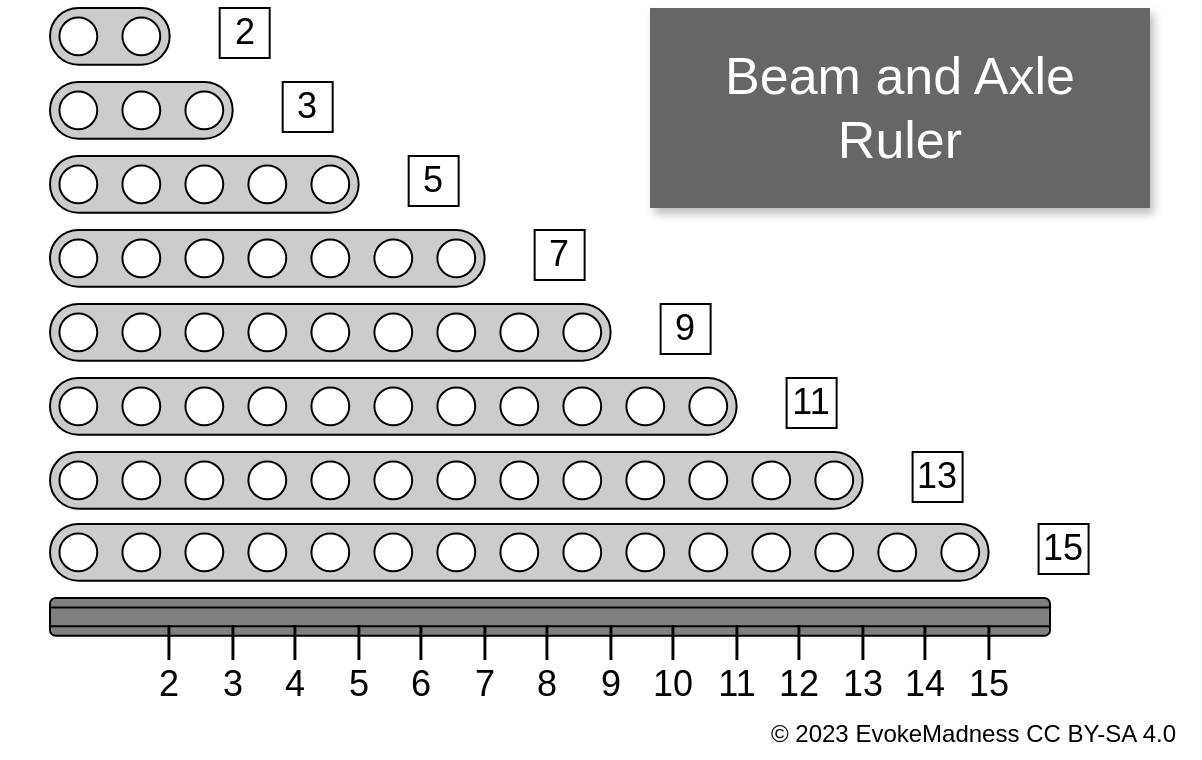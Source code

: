 <mxfile version="24.7.5">
  <diagram name="Page-1" id="voI8EBtMX3CbzOLf6dfp">
    <mxGraphModel dx="1018" dy="759" grid="0" gridSize="25" guides="1" tooltips="1" connect="1" arrows="1" fold="1" page="1" pageScale="1" pageWidth="600" pageHeight="400" math="0" shadow="0">
      <root>
        <mxCell id="0" />
        <mxCell id="1" parent="0" />
        <mxCell id="aKW-pcGmiRxut2tbiqx5-150" value="" style="rounded=0;whiteSpace=wrap;html=1;strokeColor=none;fillColor=#666666;fontColor=#ffffff;glass=0;shadow=1;" parent="1" vertex="1">
          <mxGeometry x="325" y="25" width="250" height="100" as="geometry" />
        </mxCell>
        <mxCell id="aKW-pcGmiRxut2tbiqx5-103" value="" style="group" parent="1" vertex="1" connectable="0">
          <mxGeometry x="25" y="25" width="59.842" height="28.346" as="geometry" />
        </mxCell>
        <mxCell id="aKW-pcGmiRxut2tbiqx5-1" value="" style="rounded=1;whiteSpace=wrap;html=1;arcSize=50;fillColor=#CCCCCC;" parent="aKW-pcGmiRxut2tbiqx5-103" vertex="1">
          <mxGeometry width="59.842" height="28.346" as="geometry" />
        </mxCell>
        <mxCell id="aKW-pcGmiRxut2tbiqx5-2" value="" style="ellipse;whiteSpace=wrap;html=1;aspect=fixed;" parent="aKW-pcGmiRxut2tbiqx5-103" vertex="1">
          <mxGeometry x="4.72" y="4.72" width="18.9" height="18.898" as="geometry" />
        </mxCell>
        <mxCell id="aKW-pcGmiRxut2tbiqx5-3" value="" style="ellipse;whiteSpace=wrap;html=1;aspect=fixed;" parent="aKW-pcGmiRxut2tbiqx5-103" vertex="1">
          <mxGeometry x="36.22" y="4.72" width="18.9" height="18.898" as="geometry" />
        </mxCell>
        <mxCell id="aKW-pcGmiRxut2tbiqx5-104" value="" style="group" parent="1" vertex="1" connectable="0">
          <mxGeometry x="25" y="62" width="91.338" height="28.346" as="geometry" />
        </mxCell>
        <mxCell id="aKW-pcGmiRxut2tbiqx5-4" value="" style="rounded=1;whiteSpace=wrap;html=1;arcSize=50;fillColor=#CCCCCC;" parent="aKW-pcGmiRxut2tbiqx5-104" vertex="1">
          <mxGeometry width="91.338" height="28.346" as="geometry" />
        </mxCell>
        <mxCell id="aKW-pcGmiRxut2tbiqx5-13" value="" style="ellipse;whiteSpace=wrap;html=1;aspect=fixed;" parent="aKW-pcGmiRxut2tbiqx5-104" vertex="1">
          <mxGeometry x="4.72" y="4.72" width="18.9" height="18.898" as="geometry" />
        </mxCell>
        <mxCell id="aKW-pcGmiRxut2tbiqx5-14" value="" style="ellipse;whiteSpace=wrap;html=1;aspect=fixed;" parent="aKW-pcGmiRxut2tbiqx5-104" vertex="1">
          <mxGeometry x="36.22" y="4.72" width="18.9" height="18.898" as="geometry" />
        </mxCell>
        <mxCell id="aKW-pcGmiRxut2tbiqx5-16" value="" style="ellipse;whiteSpace=wrap;html=1;aspect=fixed;" parent="aKW-pcGmiRxut2tbiqx5-104" vertex="1">
          <mxGeometry x="67.72" y="4.72" width="18.9" height="18.898" as="geometry" />
        </mxCell>
        <mxCell id="aKW-pcGmiRxut2tbiqx5-105" value="" style="group" parent="1" vertex="1" connectable="0">
          <mxGeometry x="25" y="99" width="154.33" height="28.346" as="geometry" />
        </mxCell>
        <mxCell id="aKW-pcGmiRxut2tbiqx5-5" value="" style="rounded=1;whiteSpace=wrap;html=1;arcSize=50;fillColor=#CCCCCC;" parent="aKW-pcGmiRxut2tbiqx5-105" vertex="1">
          <mxGeometry width="154.33" height="28.346" as="geometry" />
        </mxCell>
        <mxCell id="aKW-pcGmiRxut2tbiqx5-18" value="" style="ellipse;whiteSpace=wrap;html=1;aspect=fixed;" parent="aKW-pcGmiRxut2tbiqx5-105" vertex="1">
          <mxGeometry x="4.72" y="4.72" width="18.9" height="18.898" as="geometry" />
        </mxCell>
        <mxCell id="aKW-pcGmiRxut2tbiqx5-19" value="" style="ellipse;whiteSpace=wrap;html=1;aspect=fixed;" parent="aKW-pcGmiRxut2tbiqx5-105" vertex="1">
          <mxGeometry x="36.22" y="4.72" width="18.9" height="18.898" as="geometry" />
        </mxCell>
        <mxCell id="aKW-pcGmiRxut2tbiqx5-20" value="" style="ellipse;whiteSpace=wrap;html=1;aspect=fixed;" parent="aKW-pcGmiRxut2tbiqx5-105" vertex="1">
          <mxGeometry x="67.72" y="4.72" width="18.9" height="18.898" as="geometry" />
        </mxCell>
        <mxCell id="aKW-pcGmiRxut2tbiqx5-21" value="" style="ellipse;whiteSpace=wrap;html=1;aspect=fixed;" parent="aKW-pcGmiRxut2tbiqx5-105" vertex="1">
          <mxGeometry x="99.21" y="4.72" width="18.9" height="18.898" as="geometry" />
        </mxCell>
        <mxCell id="aKW-pcGmiRxut2tbiqx5-22" value="" style="ellipse;whiteSpace=wrap;html=1;aspect=fixed;" parent="aKW-pcGmiRxut2tbiqx5-105" vertex="1">
          <mxGeometry x="130.71" y="4.72" width="18.9" height="18.898" as="geometry" />
        </mxCell>
        <mxCell id="aKW-pcGmiRxut2tbiqx5-106" value="" style="group" parent="1" vertex="1" connectable="0">
          <mxGeometry x="25" y="136" width="217.322" height="28.346" as="geometry" />
        </mxCell>
        <mxCell id="aKW-pcGmiRxut2tbiqx5-6" value="" style="rounded=1;whiteSpace=wrap;html=1;arcSize=50;fillColor=#CCCCCC;" parent="aKW-pcGmiRxut2tbiqx5-106" vertex="1">
          <mxGeometry width="217.322" height="28.346" as="geometry" />
        </mxCell>
        <mxCell id="aKW-pcGmiRxut2tbiqx5-23" value="" style="ellipse;whiteSpace=wrap;html=1;aspect=fixed;" parent="aKW-pcGmiRxut2tbiqx5-106" vertex="1">
          <mxGeometry x="4.72" y="4.72" width="18.9" height="18.898" as="geometry" />
        </mxCell>
        <mxCell id="aKW-pcGmiRxut2tbiqx5-24" value="" style="ellipse;whiteSpace=wrap;html=1;aspect=fixed;" parent="aKW-pcGmiRxut2tbiqx5-106" vertex="1">
          <mxGeometry x="36.22" y="4.72" width="18.9" height="18.898" as="geometry" />
        </mxCell>
        <mxCell id="aKW-pcGmiRxut2tbiqx5-25" value="" style="ellipse;whiteSpace=wrap;html=1;aspect=fixed;" parent="aKW-pcGmiRxut2tbiqx5-106" vertex="1">
          <mxGeometry x="67.72" y="4.72" width="18.9" height="18.898" as="geometry" />
        </mxCell>
        <mxCell id="aKW-pcGmiRxut2tbiqx5-26" value="" style="ellipse;whiteSpace=wrap;html=1;aspect=fixed;" parent="aKW-pcGmiRxut2tbiqx5-106" vertex="1">
          <mxGeometry x="99.21" y="4.72" width="18.9" height="18.898" as="geometry" />
        </mxCell>
        <mxCell id="aKW-pcGmiRxut2tbiqx5-27" value="" style="ellipse;whiteSpace=wrap;html=1;aspect=fixed;" parent="aKW-pcGmiRxut2tbiqx5-106" vertex="1">
          <mxGeometry x="130.71" y="4.72" width="18.9" height="18.898" as="geometry" />
        </mxCell>
        <mxCell id="aKW-pcGmiRxut2tbiqx5-28" value="" style="ellipse;whiteSpace=wrap;html=1;aspect=fixed;" parent="aKW-pcGmiRxut2tbiqx5-106" vertex="1">
          <mxGeometry x="162.2" y="4.72" width="18.9" height="18.898" as="geometry" />
        </mxCell>
        <mxCell id="aKW-pcGmiRxut2tbiqx5-29" value="" style="ellipse;whiteSpace=wrap;html=1;aspect=fixed;" parent="aKW-pcGmiRxut2tbiqx5-106" vertex="1">
          <mxGeometry x="193.7" y="4.72" width="18.9" height="18.898" as="geometry" />
        </mxCell>
        <mxCell id="aKW-pcGmiRxut2tbiqx5-107" value="" style="group" parent="1" vertex="1" connectable="0">
          <mxGeometry x="25" y="173" width="280.314" height="28.346" as="geometry" />
        </mxCell>
        <mxCell id="aKW-pcGmiRxut2tbiqx5-9" value="" style="rounded=1;whiteSpace=wrap;html=1;arcSize=50;fillColor=#CCCCCC;" parent="aKW-pcGmiRxut2tbiqx5-107" vertex="1">
          <mxGeometry width="280.314" height="28.346" as="geometry" />
        </mxCell>
        <mxCell id="aKW-pcGmiRxut2tbiqx5-30" value="" style="ellipse;whiteSpace=wrap;html=1;aspect=fixed;" parent="aKW-pcGmiRxut2tbiqx5-107" vertex="1">
          <mxGeometry x="4.72" y="4.72" width="18.9" height="18.898" as="geometry" />
        </mxCell>
        <mxCell id="aKW-pcGmiRxut2tbiqx5-31" value="" style="ellipse;whiteSpace=wrap;html=1;aspect=fixed;" parent="aKW-pcGmiRxut2tbiqx5-107" vertex="1">
          <mxGeometry x="36.22" y="4.72" width="18.9" height="18.898" as="geometry" />
        </mxCell>
        <mxCell id="aKW-pcGmiRxut2tbiqx5-32" value="" style="ellipse;whiteSpace=wrap;html=1;aspect=fixed;" parent="aKW-pcGmiRxut2tbiqx5-107" vertex="1">
          <mxGeometry x="67.72" y="4.72" width="18.9" height="18.898" as="geometry" />
        </mxCell>
        <mxCell id="aKW-pcGmiRxut2tbiqx5-33" value="" style="ellipse;whiteSpace=wrap;html=1;aspect=fixed;" parent="aKW-pcGmiRxut2tbiqx5-107" vertex="1">
          <mxGeometry x="99.21" y="4.72" width="18.9" height="18.898" as="geometry" />
        </mxCell>
        <mxCell id="aKW-pcGmiRxut2tbiqx5-34" value="" style="ellipse;whiteSpace=wrap;html=1;aspect=fixed;" parent="aKW-pcGmiRxut2tbiqx5-107" vertex="1">
          <mxGeometry x="130.71" y="4.72" width="18.9" height="18.898" as="geometry" />
        </mxCell>
        <mxCell id="aKW-pcGmiRxut2tbiqx5-35" value="" style="ellipse;whiteSpace=wrap;html=1;aspect=fixed;" parent="aKW-pcGmiRxut2tbiqx5-107" vertex="1">
          <mxGeometry x="162.2" y="4.72" width="18.9" height="18.898" as="geometry" />
        </mxCell>
        <mxCell id="aKW-pcGmiRxut2tbiqx5-36" value="" style="ellipse;whiteSpace=wrap;html=1;aspect=fixed;" parent="aKW-pcGmiRxut2tbiqx5-107" vertex="1">
          <mxGeometry x="193.7" y="4.72" width="18.9" height="18.898" as="geometry" />
        </mxCell>
        <mxCell id="aKW-pcGmiRxut2tbiqx5-37" value="" style="ellipse;whiteSpace=wrap;html=1;aspect=fixed;" parent="aKW-pcGmiRxut2tbiqx5-107" vertex="1">
          <mxGeometry x="225.2" y="4.72" width="18.9" height="18.898" as="geometry" />
        </mxCell>
        <mxCell id="aKW-pcGmiRxut2tbiqx5-38" value="" style="ellipse;whiteSpace=wrap;html=1;aspect=fixed;" parent="aKW-pcGmiRxut2tbiqx5-107" vertex="1">
          <mxGeometry x="256.692" y="4.72" width="18.9" height="18.898" as="geometry" />
        </mxCell>
        <mxCell id="aKW-pcGmiRxut2tbiqx5-108" value="" style="group" parent="1" vertex="1" connectable="0">
          <mxGeometry x="25" y="210" width="343.306" height="28.346" as="geometry" />
        </mxCell>
        <mxCell id="aKW-pcGmiRxut2tbiqx5-10" value="" style="rounded=1;whiteSpace=wrap;html=1;arcSize=50;fillColor=#CCCCCC;" parent="aKW-pcGmiRxut2tbiqx5-108" vertex="1">
          <mxGeometry width="343.306" height="28.346" as="geometry" />
        </mxCell>
        <mxCell id="aKW-pcGmiRxut2tbiqx5-64" value="" style="ellipse;whiteSpace=wrap;html=1;aspect=fixed;" parent="aKW-pcGmiRxut2tbiqx5-108" vertex="1">
          <mxGeometry x="4.72" y="4.72" width="18.9" height="18.898" as="geometry" />
        </mxCell>
        <mxCell id="aKW-pcGmiRxut2tbiqx5-65" value="" style="ellipse;whiteSpace=wrap;html=1;aspect=fixed;" parent="aKW-pcGmiRxut2tbiqx5-108" vertex="1">
          <mxGeometry x="36.22" y="4.72" width="18.9" height="18.898" as="geometry" />
        </mxCell>
        <mxCell id="aKW-pcGmiRxut2tbiqx5-66" value="" style="ellipse;whiteSpace=wrap;html=1;aspect=fixed;" parent="aKW-pcGmiRxut2tbiqx5-108" vertex="1">
          <mxGeometry x="67.72" y="4.72" width="18.9" height="18.898" as="geometry" />
        </mxCell>
        <mxCell id="aKW-pcGmiRxut2tbiqx5-67" value="" style="ellipse;whiteSpace=wrap;html=1;aspect=fixed;" parent="aKW-pcGmiRxut2tbiqx5-108" vertex="1">
          <mxGeometry x="99.21" y="4.72" width="18.9" height="18.898" as="geometry" />
        </mxCell>
        <mxCell id="aKW-pcGmiRxut2tbiqx5-68" value="" style="ellipse;whiteSpace=wrap;html=1;aspect=fixed;" parent="aKW-pcGmiRxut2tbiqx5-108" vertex="1">
          <mxGeometry x="130.71" y="4.72" width="18.9" height="18.898" as="geometry" />
        </mxCell>
        <mxCell id="aKW-pcGmiRxut2tbiqx5-69" value="" style="ellipse;whiteSpace=wrap;html=1;aspect=fixed;" parent="aKW-pcGmiRxut2tbiqx5-108" vertex="1">
          <mxGeometry x="162.2" y="4.72" width="18.9" height="18.898" as="geometry" />
        </mxCell>
        <mxCell id="aKW-pcGmiRxut2tbiqx5-70" value="" style="ellipse;whiteSpace=wrap;html=1;aspect=fixed;" parent="aKW-pcGmiRxut2tbiqx5-108" vertex="1">
          <mxGeometry x="193.7" y="4.72" width="18.9" height="18.898" as="geometry" />
        </mxCell>
        <mxCell id="aKW-pcGmiRxut2tbiqx5-71" value="" style="ellipse;whiteSpace=wrap;html=1;aspect=fixed;" parent="aKW-pcGmiRxut2tbiqx5-108" vertex="1">
          <mxGeometry x="225.2" y="4.72" width="18.9" height="18.898" as="geometry" />
        </mxCell>
        <mxCell id="aKW-pcGmiRxut2tbiqx5-72" value="" style="ellipse;whiteSpace=wrap;html=1;aspect=fixed;" parent="aKW-pcGmiRxut2tbiqx5-108" vertex="1">
          <mxGeometry x="256.692" y="4.72" width="18.9" height="18.898" as="geometry" />
        </mxCell>
        <mxCell id="aKW-pcGmiRxut2tbiqx5-73" value="" style="ellipse;whiteSpace=wrap;html=1;aspect=fixed;" parent="aKW-pcGmiRxut2tbiqx5-108" vertex="1">
          <mxGeometry x="288.188" y="4.72" width="18.9" height="18.898" as="geometry" />
        </mxCell>
        <mxCell id="aKW-pcGmiRxut2tbiqx5-74" value="" style="ellipse;whiteSpace=wrap;html=1;aspect=fixed;" parent="aKW-pcGmiRxut2tbiqx5-108" vertex="1">
          <mxGeometry x="319.684" y="4.72" width="18.9" height="18.898" as="geometry" />
        </mxCell>
        <mxCell id="aKW-pcGmiRxut2tbiqx5-109" value="" style="group" parent="1" vertex="1" connectable="0">
          <mxGeometry x="25" y="247" width="406.298" height="28.346" as="geometry" />
        </mxCell>
        <mxCell id="aKW-pcGmiRxut2tbiqx5-11" value="" style="rounded=1;whiteSpace=wrap;html=1;arcSize=50;fillColor=#CCCCCC;" parent="aKW-pcGmiRxut2tbiqx5-109" vertex="1">
          <mxGeometry width="406.298" height="28.346" as="geometry" />
        </mxCell>
        <mxCell id="aKW-pcGmiRxut2tbiqx5-75" value="" style="ellipse;whiteSpace=wrap;html=1;aspect=fixed;" parent="aKW-pcGmiRxut2tbiqx5-109" vertex="1">
          <mxGeometry x="4.72" y="4.72" width="18.9" height="18.898" as="geometry" />
        </mxCell>
        <mxCell id="aKW-pcGmiRxut2tbiqx5-76" value="" style="ellipse;whiteSpace=wrap;html=1;aspect=fixed;" parent="aKW-pcGmiRxut2tbiqx5-109" vertex="1">
          <mxGeometry x="36.22" y="4.72" width="18.9" height="18.898" as="geometry" />
        </mxCell>
        <mxCell id="aKW-pcGmiRxut2tbiqx5-77" value="" style="ellipse;whiteSpace=wrap;html=1;aspect=fixed;" parent="aKW-pcGmiRxut2tbiqx5-109" vertex="1">
          <mxGeometry x="67.72" y="4.72" width="18.9" height="18.898" as="geometry" />
        </mxCell>
        <mxCell id="aKW-pcGmiRxut2tbiqx5-78" value="" style="ellipse;whiteSpace=wrap;html=1;aspect=fixed;" parent="aKW-pcGmiRxut2tbiqx5-109" vertex="1">
          <mxGeometry x="99.21" y="4.72" width="18.9" height="18.898" as="geometry" />
        </mxCell>
        <mxCell id="aKW-pcGmiRxut2tbiqx5-79" value="" style="ellipse;whiteSpace=wrap;html=1;aspect=fixed;" parent="aKW-pcGmiRxut2tbiqx5-109" vertex="1">
          <mxGeometry x="130.71" y="4.72" width="18.9" height="18.898" as="geometry" />
        </mxCell>
        <mxCell id="aKW-pcGmiRxut2tbiqx5-80" value="" style="ellipse;whiteSpace=wrap;html=1;aspect=fixed;" parent="aKW-pcGmiRxut2tbiqx5-109" vertex="1">
          <mxGeometry x="162.2" y="4.72" width="18.9" height="18.898" as="geometry" />
        </mxCell>
        <mxCell id="aKW-pcGmiRxut2tbiqx5-81" value="" style="ellipse;whiteSpace=wrap;html=1;aspect=fixed;" parent="aKW-pcGmiRxut2tbiqx5-109" vertex="1">
          <mxGeometry x="193.7" y="4.72" width="18.9" height="18.898" as="geometry" />
        </mxCell>
        <mxCell id="aKW-pcGmiRxut2tbiqx5-82" value="" style="ellipse;whiteSpace=wrap;html=1;aspect=fixed;" parent="aKW-pcGmiRxut2tbiqx5-109" vertex="1">
          <mxGeometry x="225.2" y="4.72" width="18.9" height="18.898" as="geometry" />
        </mxCell>
        <mxCell id="aKW-pcGmiRxut2tbiqx5-83" value="" style="ellipse;whiteSpace=wrap;html=1;aspect=fixed;" parent="aKW-pcGmiRxut2tbiqx5-109" vertex="1">
          <mxGeometry x="256.692" y="4.72" width="18.9" height="18.898" as="geometry" />
        </mxCell>
        <mxCell id="aKW-pcGmiRxut2tbiqx5-84" value="" style="ellipse;whiteSpace=wrap;html=1;aspect=fixed;" parent="aKW-pcGmiRxut2tbiqx5-109" vertex="1">
          <mxGeometry x="288.188" y="4.72" width="18.9" height="18.898" as="geometry" />
        </mxCell>
        <mxCell id="aKW-pcGmiRxut2tbiqx5-85" value="" style="ellipse;whiteSpace=wrap;html=1;aspect=fixed;" parent="aKW-pcGmiRxut2tbiqx5-109" vertex="1">
          <mxGeometry x="319.684" y="4.72" width="18.9" height="18.898" as="geometry" />
        </mxCell>
        <mxCell id="aKW-pcGmiRxut2tbiqx5-86" value="" style="ellipse;whiteSpace=wrap;html=1;aspect=fixed;" parent="aKW-pcGmiRxut2tbiqx5-109" vertex="1">
          <mxGeometry x="351.18" y="4.72" width="18.9" height="18.898" as="geometry" />
        </mxCell>
        <mxCell id="aKW-pcGmiRxut2tbiqx5-87" value="" style="ellipse;whiteSpace=wrap;html=1;aspect=fixed;" parent="aKW-pcGmiRxut2tbiqx5-109" vertex="1">
          <mxGeometry x="382.676" y="4.72" width="18.9" height="18.898" as="geometry" />
        </mxCell>
        <mxCell id="aKW-pcGmiRxut2tbiqx5-147" value="" style="group" parent="1" vertex="1" connectable="0">
          <mxGeometry x="25" y="283" width="469.29" height="28.346" as="geometry" />
        </mxCell>
        <mxCell id="aKW-pcGmiRxut2tbiqx5-12" value="" style="rounded=1;whiteSpace=wrap;html=1;arcSize=50;fillColor=#CCCCCC;" parent="aKW-pcGmiRxut2tbiqx5-147" vertex="1">
          <mxGeometry width="469.29" height="28.346" as="geometry" />
        </mxCell>
        <mxCell id="aKW-pcGmiRxut2tbiqx5-88" value="" style="ellipse;whiteSpace=wrap;html=1;aspect=fixed;" parent="aKW-pcGmiRxut2tbiqx5-147" vertex="1">
          <mxGeometry x="4.72" y="4.72" width="18.9" height="18.898" as="geometry" />
        </mxCell>
        <mxCell id="aKW-pcGmiRxut2tbiqx5-89" value="" style="ellipse;whiteSpace=wrap;html=1;aspect=fixed;" parent="aKW-pcGmiRxut2tbiqx5-147" vertex="1">
          <mxGeometry x="36.22" y="4.72" width="18.9" height="18.898" as="geometry" />
        </mxCell>
        <mxCell id="aKW-pcGmiRxut2tbiqx5-90" value="" style="ellipse;whiteSpace=wrap;html=1;aspect=fixed;" parent="aKW-pcGmiRxut2tbiqx5-147" vertex="1">
          <mxGeometry x="67.72" y="4.72" width="18.9" height="18.898" as="geometry" />
        </mxCell>
        <mxCell id="aKW-pcGmiRxut2tbiqx5-91" value="" style="ellipse;whiteSpace=wrap;html=1;aspect=fixed;" parent="aKW-pcGmiRxut2tbiqx5-147" vertex="1">
          <mxGeometry x="99.21" y="4.72" width="18.9" height="18.898" as="geometry" />
        </mxCell>
        <mxCell id="aKW-pcGmiRxut2tbiqx5-92" value="" style="ellipse;whiteSpace=wrap;html=1;aspect=fixed;" parent="aKW-pcGmiRxut2tbiqx5-147" vertex="1">
          <mxGeometry x="130.71" y="4.72" width="18.9" height="18.898" as="geometry" />
        </mxCell>
        <mxCell id="aKW-pcGmiRxut2tbiqx5-93" value="" style="ellipse;whiteSpace=wrap;html=1;aspect=fixed;" parent="aKW-pcGmiRxut2tbiqx5-147" vertex="1">
          <mxGeometry x="162.2" y="4.72" width="18.9" height="18.898" as="geometry" />
        </mxCell>
        <mxCell id="aKW-pcGmiRxut2tbiqx5-94" value="" style="ellipse;whiteSpace=wrap;html=1;aspect=fixed;" parent="aKW-pcGmiRxut2tbiqx5-147" vertex="1">
          <mxGeometry x="193.7" y="4.72" width="18.9" height="18.898" as="geometry" />
        </mxCell>
        <mxCell id="aKW-pcGmiRxut2tbiqx5-95" value="" style="ellipse;whiteSpace=wrap;html=1;aspect=fixed;" parent="aKW-pcGmiRxut2tbiqx5-147" vertex="1">
          <mxGeometry x="225.2" y="4.72" width="18.9" height="18.898" as="geometry" />
        </mxCell>
        <mxCell id="aKW-pcGmiRxut2tbiqx5-96" value="" style="ellipse;whiteSpace=wrap;html=1;aspect=fixed;" parent="aKW-pcGmiRxut2tbiqx5-147" vertex="1">
          <mxGeometry x="256.692" y="4.72" width="18.9" height="18.898" as="geometry" />
        </mxCell>
        <mxCell id="aKW-pcGmiRxut2tbiqx5-97" value="" style="ellipse;whiteSpace=wrap;html=1;aspect=fixed;" parent="aKW-pcGmiRxut2tbiqx5-147" vertex="1">
          <mxGeometry x="288.188" y="4.72" width="18.9" height="18.898" as="geometry" />
        </mxCell>
        <mxCell id="aKW-pcGmiRxut2tbiqx5-98" value="" style="ellipse;whiteSpace=wrap;html=1;aspect=fixed;" parent="aKW-pcGmiRxut2tbiqx5-147" vertex="1">
          <mxGeometry x="319.684" y="4.72" width="18.9" height="18.898" as="geometry" />
        </mxCell>
        <mxCell id="aKW-pcGmiRxut2tbiqx5-99" value="" style="ellipse;whiteSpace=wrap;html=1;aspect=fixed;" parent="aKW-pcGmiRxut2tbiqx5-147" vertex="1">
          <mxGeometry x="351.18" y="4.72" width="18.9" height="18.898" as="geometry" />
        </mxCell>
        <mxCell id="aKW-pcGmiRxut2tbiqx5-100" value="" style="ellipse;whiteSpace=wrap;html=1;aspect=fixed;" parent="aKW-pcGmiRxut2tbiqx5-147" vertex="1">
          <mxGeometry x="382.676" y="4.72" width="18.9" height="18.898" as="geometry" />
        </mxCell>
        <mxCell id="aKW-pcGmiRxut2tbiqx5-101" value="" style="ellipse;whiteSpace=wrap;html=1;aspect=fixed;" parent="aKW-pcGmiRxut2tbiqx5-147" vertex="1">
          <mxGeometry x="414.172" y="4.72" width="18.9" height="18.898" as="geometry" />
        </mxCell>
        <mxCell id="aKW-pcGmiRxut2tbiqx5-102" value="" style="ellipse;whiteSpace=wrap;html=1;aspect=fixed;" parent="aKW-pcGmiRxut2tbiqx5-147" vertex="1">
          <mxGeometry x="445.668" y="4.72" width="18.9" height="18.898" as="geometry" />
        </mxCell>
        <mxCell id="aKW-pcGmiRxut2tbiqx5-127" value="" style="rounded=1;whiteSpace=wrap;html=1;fillColor=#808080;" parent="1" vertex="1">
          <mxGeometry x="25" y="320" width="500" height="18.898" as="geometry" />
        </mxCell>
        <mxCell id="aKW-pcGmiRxut2tbiqx5-128" value="" style="endArrow=none;html=1;rounded=0;exitX=0;exitY=0.25;exitDx=0;exitDy=0;entryX=1;entryY=0.25;entryDx=0;entryDy=0;" parent="1" source="aKW-pcGmiRxut2tbiqx5-127" target="aKW-pcGmiRxut2tbiqx5-127" edge="1">
          <mxGeometry width="50" height="50" relative="1" as="geometry">
            <mxPoint x="50" y="370" as="sourcePoint" />
            <mxPoint x="100" y="320" as="targetPoint" />
          </mxGeometry>
        </mxCell>
        <mxCell id="aKW-pcGmiRxut2tbiqx5-129" value="" style="endArrow=none;html=1;rounded=0;exitX=0;exitY=0.75;exitDx=0;exitDy=0;entryX=1;entryY=0.75;entryDx=0;entryDy=0;" parent="1" source="aKW-pcGmiRxut2tbiqx5-127" target="aKW-pcGmiRxut2tbiqx5-127" edge="1">
          <mxGeometry width="50" height="50" relative="1" as="geometry">
            <mxPoint x="75" y="395" as="sourcePoint" />
            <mxPoint x="125" y="345" as="targetPoint" />
          </mxGeometry>
        </mxCell>
        <mxCell id="G_Jk63Ys78dCZPzWRWpQ-1" value="Text" parent="0" />
        <mxCell id="G_Jk63Ys78dCZPzWRWpQ-3" value="|&lt;br style=&quot;font-size: 18px;&quot;&gt;2" style="text;html=1;strokeColor=none;fillColor=none;align=center;verticalAlign=top;whiteSpace=wrap;rounded=0;spacingLeft=0;spacingBottom=0;fontSize=18;" parent="G_Jk63Ys78dCZPzWRWpQ-1" vertex="1">
          <mxGeometry x="72.17" y="323.9" width="25" height="25.197" as="geometry" />
        </mxCell>
        <mxCell id="G_Jk63Ys78dCZPzWRWpQ-4" value="|&lt;br style=&quot;font-size: 18px;&quot;&gt;15" style="text;html=1;strokeColor=none;fillColor=none;align=center;verticalAlign=top;whiteSpace=wrap;rounded=0;spacingLeft=0;spacingBottom=0;fontSize=18;" parent="G_Jk63Ys78dCZPzWRWpQ-1" vertex="1">
          <mxGeometry x="481.62" y="323.9" width="25" height="25.197" as="geometry" />
        </mxCell>
        <mxCell id="G_Jk63Ys78dCZPzWRWpQ-5" value="|&lt;br&gt;3" style="text;strokeColor=none;fillColor=none;align=center;verticalAlign=top;rounded=0;spacingLeft=0;spacingBottom=0;fontSize=18;whiteSpace=wrap;html=1;" parent="G_Jk63Ys78dCZPzWRWpQ-1" vertex="1">
          <mxGeometry x="103.67" y="323.9" width="25" height="25.197" as="geometry" />
        </mxCell>
        <mxCell id="G_Jk63Ys78dCZPzWRWpQ-6" value="|&lt;br&gt;4" style="text;strokeColor=none;fillColor=none;align=center;verticalAlign=top;rounded=0;spacingLeft=0;spacingBottom=0;fontSize=18;whiteSpace=wrap;html=1;" parent="G_Jk63Ys78dCZPzWRWpQ-1" vertex="1">
          <mxGeometry x="135.16" y="323.9" width="25" height="25.197" as="geometry" />
        </mxCell>
        <mxCell id="G_Jk63Ys78dCZPzWRWpQ-7" value="|&lt;br&gt;5" style="text;strokeColor=none;fillColor=none;align=center;verticalAlign=top;rounded=0;spacingLeft=0;spacingBottom=0;fontSize=18;whiteSpace=wrap;html=1;" parent="G_Jk63Ys78dCZPzWRWpQ-1" vertex="1">
          <mxGeometry x="166.66" y="323.9" width="25" height="25.197" as="geometry" />
        </mxCell>
        <mxCell id="G_Jk63Ys78dCZPzWRWpQ-8" value="|&lt;br&gt;6" style="text;strokeColor=none;fillColor=none;align=center;verticalAlign=top;rounded=0;spacingLeft=0;spacingBottom=0;fontSize=18;whiteSpace=wrap;html=1;" parent="G_Jk63Ys78dCZPzWRWpQ-1" vertex="1">
          <mxGeometry x="198.15" y="323.9" width="25" height="25.197" as="geometry" />
        </mxCell>
        <mxCell id="G_Jk63Ys78dCZPzWRWpQ-9" value="|&lt;br&gt;7" style="text;strokeColor=none;fillColor=none;align=center;verticalAlign=top;rounded=0;spacingLeft=0;spacingBottom=0;fontSize=18;whiteSpace=wrap;html=1;" parent="G_Jk63Ys78dCZPzWRWpQ-1" vertex="1">
          <mxGeometry x="229.65" y="323.9" width="25" height="25.197" as="geometry" />
        </mxCell>
        <mxCell id="G_Jk63Ys78dCZPzWRWpQ-10" value="|&lt;br&gt;8" style="text;strokeColor=none;fillColor=none;align=center;verticalAlign=top;rounded=0;spacingLeft=0;spacingBottom=0;fontSize=18;whiteSpace=wrap;html=1;" parent="G_Jk63Ys78dCZPzWRWpQ-1" vertex="1">
          <mxGeometry x="261.15" y="323.9" width="25" height="25.197" as="geometry" />
        </mxCell>
        <mxCell id="G_Jk63Ys78dCZPzWRWpQ-11" value="|&lt;br&gt;9" style="text;strokeColor=none;fillColor=none;align=center;verticalAlign=top;rounded=0;spacingLeft=0;spacingBottom=0;fontSize=18;whiteSpace=wrap;html=1;" parent="G_Jk63Ys78dCZPzWRWpQ-1" vertex="1">
          <mxGeometry x="292.64" y="323.9" width="25" height="25.197" as="geometry" />
        </mxCell>
        <mxCell id="G_Jk63Ys78dCZPzWRWpQ-12" value="|&lt;br&gt;10" style="text;strokeColor=none;fillColor=none;align=center;verticalAlign=top;rounded=0;spacingLeft=0;spacingBottom=0;fontSize=18;whiteSpace=wrap;html=1;" parent="G_Jk63Ys78dCZPzWRWpQ-1" vertex="1">
          <mxGeometry x="324.14" y="323.9" width="25" height="25.197" as="geometry" />
        </mxCell>
        <mxCell id="G_Jk63Ys78dCZPzWRWpQ-13" value="|&lt;br&gt;11" style="text;strokeColor=none;fillColor=none;align=center;verticalAlign=top;rounded=0;spacingLeft=0;spacingBottom=0;fontSize=18;whiteSpace=wrap;html=1;" parent="G_Jk63Ys78dCZPzWRWpQ-1" vertex="1">
          <mxGeometry x="355.63" y="323.9" width="25" height="25.197" as="geometry" />
        </mxCell>
        <mxCell id="G_Jk63Ys78dCZPzWRWpQ-14" value="|&lt;br&gt;12" style="text;strokeColor=none;fillColor=none;align=center;verticalAlign=top;rounded=0;spacingLeft=0;spacingBottom=0;fontSize=18;whiteSpace=wrap;html=1;" parent="G_Jk63Ys78dCZPzWRWpQ-1" vertex="1">
          <mxGeometry x="387.13" y="323.9" width="25" height="25.197" as="geometry" />
        </mxCell>
        <mxCell id="G_Jk63Ys78dCZPzWRWpQ-15" value="|&lt;br&gt;13" style="text;strokeColor=none;fillColor=none;align=center;verticalAlign=top;rounded=0;spacingLeft=0;spacingBottom=0;fontSize=18;whiteSpace=wrap;html=1;" parent="G_Jk63Ys78dCZPzWRWpQ-1" vertex="1">
          <mxGeometry x="418.63" y="323.9" width="25" height="25.197" as="geometry" />
        </mxCell>
        <mxCell id="G_Jk63Ys78dCZPzWRWpQ-16" value="|&lt;br&gt;14" style="text;strokeColor=none;fillColor=none;align=center;verticalAlign=top;rounded=0;spacingLeft=0;spacingBottom=0;fontSize=18;whiteSpace=wrap;html=1;" parent="G_Jk63Ys78dCZPzWRWpQ-1" vertex="1">
          <mxGeometry x="450.12" y="323.9" width="25" height="25.197" as="geometry" />
        </mxCell>
        <mxCell id="G_Jk63Ys78dCZPzWRWpQ-17" value="2" style="rounded=0;whiteSpace=wrap;html=1;spacing=2;spacingBottom=2;fontSize=18;" parent="G_Jk63Ys78dCZPzWRWpQ-1" vertex="1">
          <mxGeometry x="109.84" y="25" width="25" height="25" as="geometry" />
        </mxCell>
        <mxCell id="G_Jk63Ys78dCZPzWRWpQ-18" value="3" style="rounded=0;whiteSpace=wrap;html=1;spacing=2;spacingBottom=2;fontSize=18;" parent="G_Jk63Ys78dCZPzWRWpQ-1" vertex="1">
          <mxGeometry x="141.34" y="62" width="25" height="25" as="geometry" />
        </mxCell>
        <mxCell id="G_Jk63Ys78dCZPzWRWpQ-19" value="5" style="rounded=0;whiteSpace=wrap;html=1;spacing=2;spacingBottom=2;fontSize=18;" parent="G_Jk63Ys78dCZPzWRWpQ-1" vertex="1">
          <mxGeometry x="204.33" y="99" width="25" height="25" as="geometry" />
        </mxCell>
        <mxCell id="G_Jk63Ys78dCZPzWRWpQ-20" value="7" style="rounded=0;whiteSpace=wrap;html=1;spacing=2;spacingBottom=2;fontSize=18;" parent="G_Jk63Ys78dCZPzWRWpQ-1" vertex="1">
          <mxGeometry x="267.32" y="136" width="25" height="25" as="geometry" />
        </mxCell>
        <mxCell id="G_Jk63Ys78dCZPzWRWpQ-21" value="9" style="rounded=0;whiteSpace=wrap;html=1;spacing=2;spacingBottom=2;fontSize=18;" parent="G_Jk63Ys78dCZPzWRWpQ-1" vertex="1">
          <mxGeometry x="330.31" y="173" width="25" height="25" as="geometry" />
        </mxCell>
        <mxCell id="G_Jk63Ys78dCZPzWRWpQ-22" value="11" style="rounded=0;whiteSpace=wrap;html=1;spacing=2;spacingBottom=2;fontSize=18;" parent="G_Jk63Ys78dCZPzWRWpQ-1" vertex="1">
          <mxGeometry x="393.31" y="210" width="25" height="25" as="geometry" />
        </mxCell>
        <mxCell id="G_Jk63Ys78dCZPzWRWpQ-23" value="13" style="rounded=0;whiteSpace=wrap;html=1;spacing=2;spacingBottom=2;fontSize=18;" parent="G_Jk63Ys78dCZPzWRWpQ-1" vertex="1">
          <mxGeometry x="456.3" y="247" width="25" height="25" as="geometry" />
        </mxCell>
        <mxCell id="G_Jk63Ys78dCZPzWRWpQ-24" value="15" style="rounded=0;whiteSpace=wrap;html=1;spacing=2;spacingBottom=2;fontSize=18;" parent="G_Jk63Ys78dCZPzWRWpQ-1" vertex="1">
          <mxGeometry x="519.29" y="283" width="25" height="25" as="geometry" />
        </mxCell>
        <mxCell id="G_Jk63Ys78dCZPzWRWpQ-25" value="Beam and Axle Ruler" style="text;strokeColor=none;fillColor=none;align=center;verticalAlign=middle;whiteSpace=wrap;rounded=0;fontSize=26;spacing=2;html=1;fontStyle=0;fontColor=#FFFFFF;labelBackgroundColor=none;labelBorderColor=none;shadow=0;" parent="G_Jk63Ys78dCZPzWRWpQ-1" vertex="1">
          <mxGeometry x="350" y="25" width="200" height="100" as="geometry" />
        </mxCell>
        <mxCell id="G_Jk63Ys78dCZPzWRWpQ-26" value="© 2023 EvokeMadness CC BY-SA 4.0" style="text;html=1;strokeColor=none;fillColor=none;align=right;verticalAlign=middle;whiteSpace=wrap;rounded=0;spacingRight=10;" parent="G_Jk63Ys78dCZPzWRWpQ-1" vertex="1">
          <mxGeometry y="375" width="600" height="25" as="geometry" />
        </mxCell>
      </root>
    </mxGraphModel>
  </diagram>
</mxfile>

